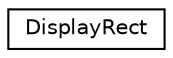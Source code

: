 digraph "类继承关系图"
{
  edge [fontname="Helvetica",fontsize="10",labelfontname="Helvetica",labelfontsize="10"];
  node [fontname="Helvetica",fontsize="10",shape=record];
  rankdir="LR";
  Node0 [label="DisplayRect",height=0.2,width=0.4,color="black", fillcolor="white", style="filled",URL="$struct_display_rect.html"];
}
